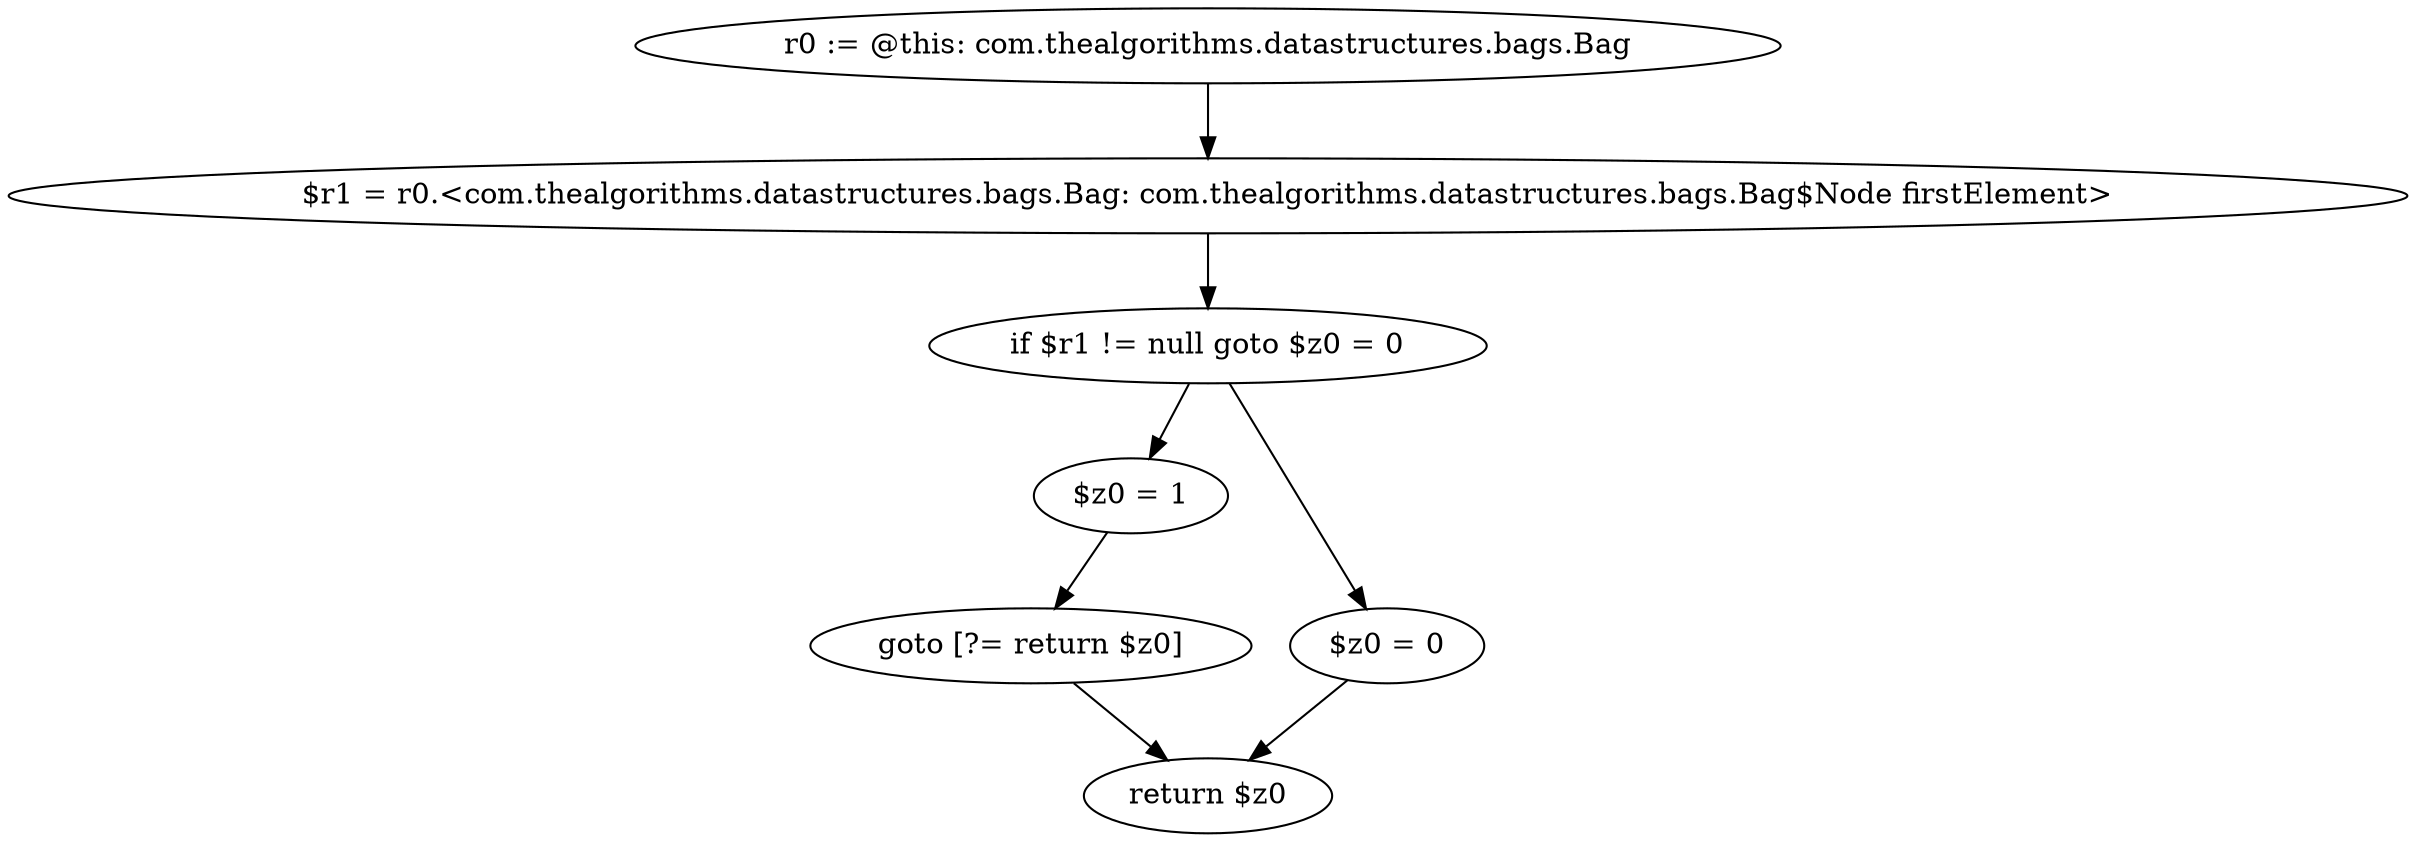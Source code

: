 digraph "unitGraph" {
    "r0 := @this: com.thealgorithms.datastructures.bags.Bag"
    "$r1 = r0.<com.thealgorithms.datastructures.bags.Bag: com.thealgorithms.datastructures.bags.Bag$Node firstElement>"
    "if $r1 != null goto $z0 = 0"
    "$z0 = 1"
    "goto [?= return $z0]"
    "$z0 = 0"
    "return $z0"
    "r0 := @this: com.thealgorithms.datastructures.bags.Bag"->"$r1 = r0.<com.thealgorithms.datastructures.bags.Bag: com.thealgorithms.datastructures.bags.Bag$Node firstElement>";
    "$r1 = r0.<com.thealgorithms.datastructures.bags.Bag: com.thealgorithms.datastructures.bags.Bag$Node firstElement>"->"if $r1 != null goto $z0 = 0";
    "if $r1 != null goto $z0 = 0"->"$z0 = 1";
    "if $r1 != null goto $z0 = 0"->"$z0 = 0";
    "$z0 = 1"->"goto [?= return $z0]";
    "goto [?= return $z0]"->"return $z0";
    "$z0 = 0"->"return $z0";
}
